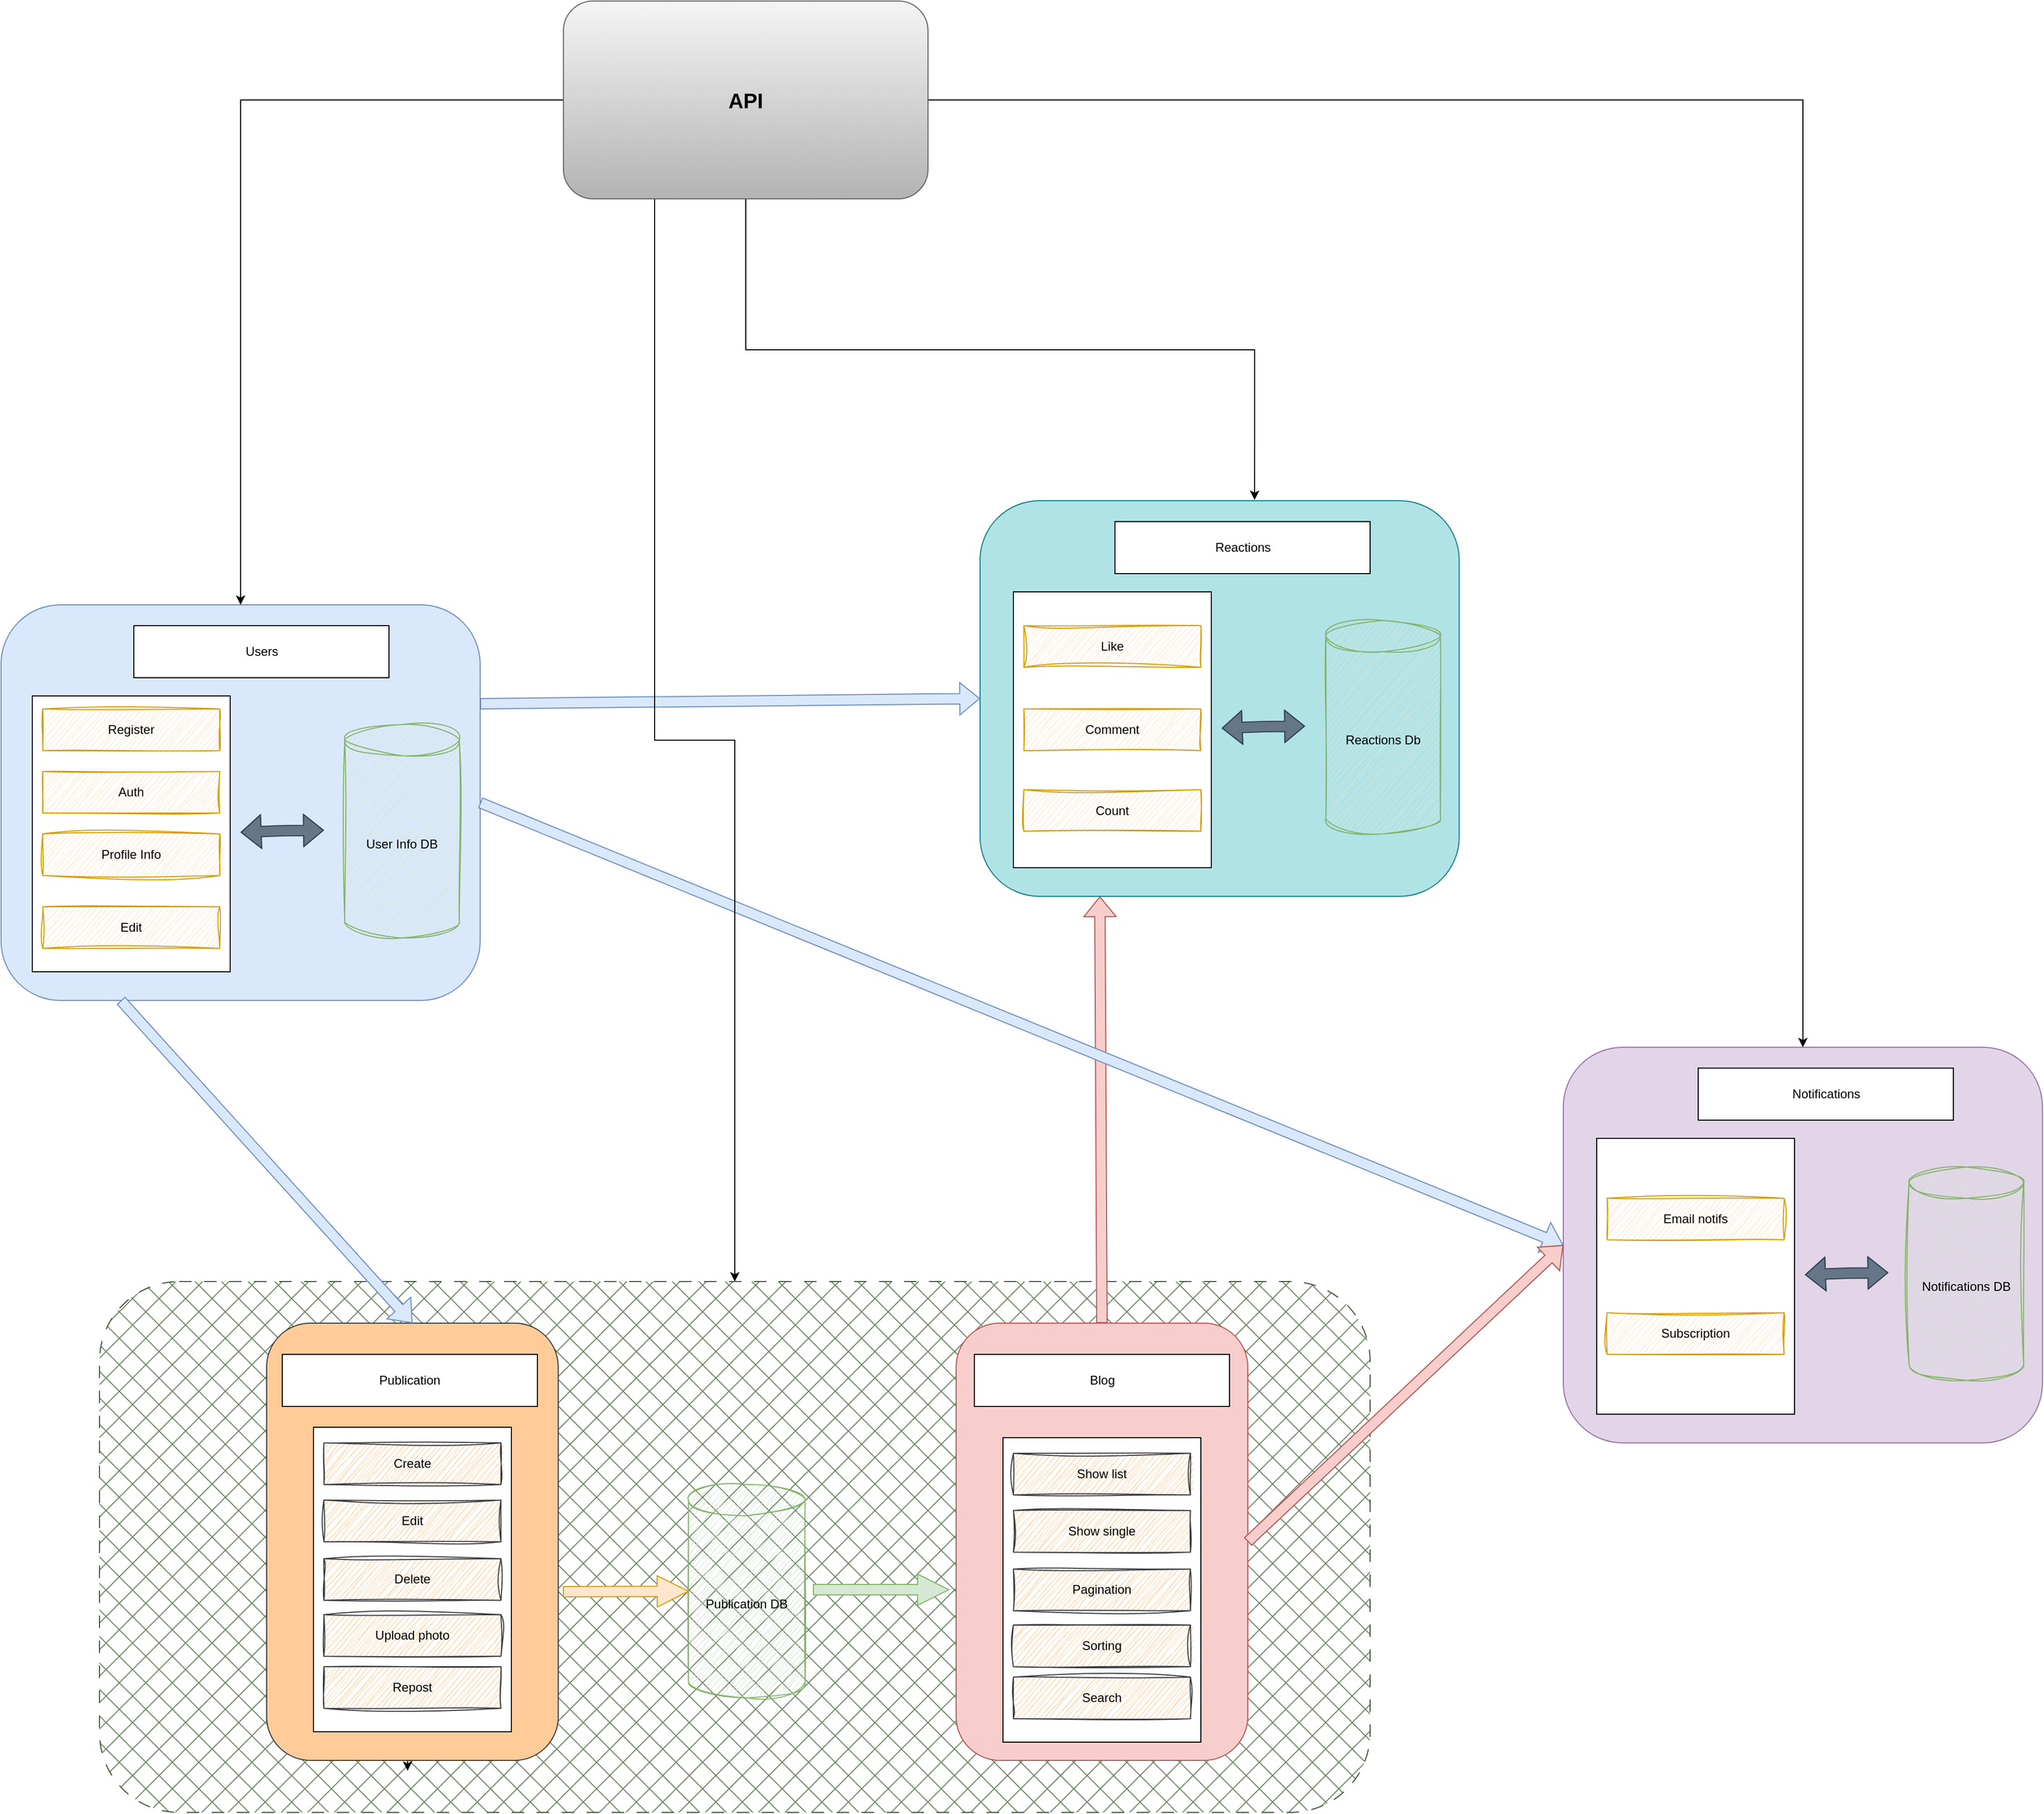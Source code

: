 <mxfile version="21.6.2" type="device">
  <diagram name="Страница 1" id="Gs4tDq5NouZkqfERdZO_">
    <mxGraphModel dx="1638" dy="3329" grid="1" gridSize="10" guides="1" tooltips="1" connect="1" arrows="1" fold="1" page="1" pageScale="1" pageWidth="827" pageHeight="1169" math="0" shadow="0">
      <root>
        <mxCell id="0" />
        <mxCell id="1" parent="0" />
        <mxCell id="DeakzWtA8X_5EcRu_IrN-372" value="" style="rounded=1;whiteSpace=wrap;html=1;dashed=1;dashPattern=12 12;glass=0;shadow=0;fillColor=#6d8764;strokeColor=#3A5431;fillStyle=cross-hatch;fontColor=#ffffff;" vertex="1" parent="1">
          <mxGeometry x="244.5" y="420" width="1220" height="510" as="geometry" />
        </mxCell>
        <mxCell id="DeakzWtA8X_5EcRu_IrN-344" value="" style="rounded=1;whiteSpace=wrap;html=1;fillColor=#f8cecc;strokeColor=#b85450;glass=0;fontStyle=1" vertex="1" parent="1">
          <mxGeometry x="1067" y="460" width="280" height="420" as="geometry" />
        </mxCell>
        <mxCell id="DeakzWtA8X_5EcRu_IrN-308" value="" style="rounded=1;whiteSpace=wrap;html=1;fillColor=#dae8fc;strokeColor=#6c8ebf;glass=0;" vertex="1" parent="1">
          <mxGeometry x="150" y="-230" width="460" height="380" as="geometry" />
        </mxCell>
        <mxCell id="DeakzWtA8X_5EcRu_IrN-309" value="Users" style="rounded=0;whiteSpace=wrap;html=1;" vertex="1" parent="1">
          <mxGeometry x="277.5" y="-210" width="245" height="50" as="geometry" />
        </mxCell>
        <mxCell id="DeakzWtA8X_5EcRu_IrN-310" value="User Info DB" style="shape=cylinder3;whiteSpace=wrap;html=1;boundedLbl=1;backgroundOutline=1;size=15;fillColor=#d5e8d4;strokeColor=#82b366;sketch=1;curveFitting=1;jiggle=2;" vertex="1" parent="1">
          <mxGeometry x="480" y="-115" width="110" height="205" as="geometry" />
        </mxCell>
        <mxCell id="DeakzWtA8X_5EcRu_IrN-321" value="" style="rounded=0;whiteSpace=wrap;html=1;" vertex="1" parent="1">
          <mxGeometry x="180" y="-142.5" width="190" height="265" as="geometry" />
        </mxCell>
        <mxCell id="DeakzWtA8X_5EcRu_IrN-311" value="Register" style="rounded=0;whiteSpace=wrap;html=1;fillColor=#ffe6cc;strokeColor=#d79b00;shadow=0;glass=0;sketch=1;curveFitting=1;jiggle=2;" vertex="1" parent="1">
          <mxGeometry x="190" y="-130" width="170" height="40" as="geometry" />
        </mxCell>
        <mxCell id="DeakzWtA8X_5EcRu_IrN-314" value="Auth" style="rounded=0;whiteSpace=wrap;html=1;fillColor=#ffe6cc;strokeColor=#d79b00;sketch=1;curveFitting=1;jiggle=2;" vertex="1" parent="1">
          <mxGeometry x="190" y="-70" width="170" height="40" as="geometry" />
        </mxCell>
        <mxCell id="DeakzWtA8X_5EcRu_IrN-315" value="Profile Info" style="rounded=0;whiteSpace=wrap;html=1;fillColor=#ffe6cc;strokeColor=#d79b00;sketch=1;curveFitting=1;jiggle=2;" vertex="1" parent="1">
          <mxGeometry x="190" y="-10" width="170" height="40" as="geometry" />
        </mxCell>
        <mxCell id="DeakzWtA8X_5EcRu_IrN-318" value="Edit" style="rounded=0;whiteSpace=wrap;html=1;fillColor=#ffe6cc;strokeColor=#d79b00;sketch=1;curveFitting=1;jiggle=2;" vertex="1" parent="1">
          <mxGeometry x="190" y="60" width="170" height="40" as="geometry" />
        </mxCell>
        <mxCell id="DeakzWtA8X_5EcRu_IrN-323" value="" style="shape=flexArrow;endArrow=classic;startArrow=classic;html=1;rounded=0;fillColor=#647687;strokeColor=#314354;startWidth=21.379;startSize=6.069;" edge="1" parent="1">
          <mxGeometry width="100" height="100" relative="1" as="geometry">
            <mxPoint x="380" y="-11.5" as="sourcePoint" />
            <mxPoint x="460" y="-13.5" as="targetPoint" />
            <Array as="points">
              <mxPoint x="420" y="-13" />
            </Array>
          </mxGeometry>
        </mxCell>
        <mxCell id="DeakzWtA8X_5EcRu_IrN-348" style="edgeStyle=orthogonalEdgeStyle;rounded=0;orthogonalLoop=1;jettySize=auto;html=1;exitX=0.5;exitY=1;exitDx=0;exitDy=0;" edge="1" parent="1" source="DeakzWtA8X_5EcRu_IrN-324">
          <mxGeometry relative="1" as="geometry">
            <mxPoint x="540.333" y="890" as="targetPoint" />
          </mxGeometry>
        </mxCell>
        <mxCell id="DeakzWtA8X_5EcRu_IrN-324" value="" style="rounded=1;whiteSpace=wrap;html=1;fillColor=#ffcc99;strokeColor=#36393d;glass=0;" vertex="1" parent="1">
          <mxGeometry x="405" y="460" width="280" height="420" as="geometry" />
        </mxCell>
        <mxCell id="DeakzWtA8X_5EcRu_IrN-326" value="Publication DB" style="shape=cylinder3;whiteSpace=wrap;html=1;boundedLbl=1;backgroundOutline=1;size=15;fillColor=#d5e8d4;strokeColor=#82b366;sketch=1;curveFitting=1;jiggle=2;" vertex="1" parent="1">
          <mxGeometry x="810" y="615" width="112" height="205" as="geometry" />
        </mxCell>
        <mxCell id="DeakzWtA8X_5EcRu_IrN-327" value="" style="rounded=0;whiteSpace=wrap;html=1;fillColor=default;strokeColor=default;" vertex="1" parent="1">
          <mxGeometry x="450" y="560" width="190" height="292.5" as="geometry" />
        </mxCell>
        <mxCell id="DeakzWtA8X_5EcRu_IrN-328" value="Create" style="rounded=0;whiteSpace=wrap;html=1;fillColor=#ffcc99;strokeColor=#36393d;shadow=0;glass=0;sketch=1;curveFitting=1;jiggle=2;" vertex="1" parent="1">
          <mxGeometry x="460" y="575" width="170" height="40" as="geometry" />
        </mxCell>
        <mxCell id="DeakzWtA8X_5EcRu_IrN-329" value="Edit" style="rounded=0;whiteSpace=wrap;html=1;fillColor=#ffcc99;strokeColor=#36393d;sketch=1;curveFitting=1;jiggle=2;" vertex="1" parent="1">
          <mxGeometry x="460" y="630" width="170" height="40" as="geometry" />
        </mxCell>
        <mxCell id="DeakzWtA8X_5EcRu_IrN-330" value="Delete" style="rounded=0;whiteSpace=wrap;html=1;fillColor=#ffcc99;strokeColor=#36393d;sketch=1;curveFitting=1;jiggle=2;" vertex="1" parent="1">
          <mxGeometry x="460" y="686.25" width="170" height="40" as="geometry" />
        </mxCell>
        <mxCell id="DeakzWtA8X_5EcRu_IrN-331" value="Upload photo" style="rounded=0;whiteSpace=wrap;html=1;fillColor=#ffcc99;strokeColor=#36393d;sketch=1;curveFitting=1;jiggle=2;" vertex="1" parent="1">
          <mxGeometry x="460" y="740" width="170" height="40" as="geometry" />
        </mxCell>
        <mxCell id="DeakzWtA8X_5EcRu_IrN-332" value="" style="endArrow=classic;startArrow=classic;html=1;rounded=0;startWidth=21.379;shape=arrow;strokeColor=#d79b00;fillColor=#ffe6cc;startSize=6.069;entryX=0;entryY=0.5;entryDx=0;entryDy=0;entryPerimeter=0;" edge="1" parent="1" target="DeakzWtA8X_5EcRu_IrN-326">
          <mxGeometry width="100" height="100" relative="1" as="geometry">
            <mxPoint x="690" y="718" as="sourcePoint" />
            <mxPoint x="730" y="716.5" as="targetPoint" />
            <Array as="points">
              <mxPoint x="690" y="717" />
            </Array>
          </mxGeometry>
        </mxCell>
        <mxCell id="DeakzWtA8X_5EcRu_IrN-333" value="Publication" style="rounded=0;whiteSpace=wrap;html=1;" vertex="1" parent="1">
          <mxGeometry x="420" y="490" width="245" height="50" as="geometry" />
        </mxCell>
        <mxCell id="DeakzWtA8X_5EcRu_IrN-335" value="Repost" style="rounded=0;whiteSpace=wrap;html=1;fillColor=#ffcc99;strokeColor=#36393d;sketch=1;curveFitting=1;jiggle=2;" vertex="1" parent="1">
          <mxGeometry x="460" y="790" width="170" height="40" as="geometry" />
        </mxCell>
        <mxCell id="DeakzWtA8X_5EcRu_IrN-336" value="" style="endArrow=classic;startArrow=classic;html=1;rounded=0;startWidth=21.379;shape=arrow;strokeColor=#82b366;fillColor=#d5e8d4;startSize=6.069;" edge="1" parent="1">
          <mxGeometry width="100" height="100" relative="1" as="geometry">
            <mxPoint x="930" y="716.04" as="sourcePoint" />
            <mxPoint x="1060" y="716.04" as="targetPoint" />
            <Array as="points">
              <mxPoint x="958" y="712.46" />
            </Array>
          </mxGeometry>
        </mxCell>
        <mxCell id="DeakzWtA8X_5EcRu_IrN-337" value="" style="rounded=0;whiteSpace=wrap;html=1;fillColor=default;strokeColor=default;" vertex="1" parent="1">
          <mxGeometry x="1112" y="570" width="190" height="292.5" as="geometry" />
        </mxCell>
        <mxCell id="DeakzWtA8X_5EcRu_IrN-338" value="Show list" style="rounded=0;whiteSpace=wrap;html=1;fillColor=#ffcc99;strokeColor=#36393d;shadow=0;glass=0;sketch=1;curveFitting=1;jiggle=2;" vertex="1" parent="1">
          <mxGeometry x="1122" y="585" width="170" height="40" as="geometry" />
        </mxCell>
        <mxCell id="DeakzWtA8X_5EcRu_IrN-339" value="Show single" style="rounded=0;whiteSpace=wrap;html=1;fillColor=#ffcc99;strokeColor=#36393d;sketch=1;curveFitting=1;jiggle=2;" vertex="1" parent="1">
          <mxGeometry x="1122" y="640" width="170" height="40" as="geometry" />
        </mxCell>
        <mxCell id="DeakzWtA8X_5EcRu_IrN-340" value="Pagination" style="rounded=0;whiteSpace=wrap;html=1;fillColor=#ffcc99;strokeColor=#36393d;sketch=1;curveFitting=1;jiggle=2;" vertex="1" parent="1">
          <mxGeometry x="1122" y="696.25" width="170" height="40" as="geometry" />
        </mxCell>
        <mxCell id="DeakzWtA8X_5EcRu_IrN-341" value="Sorting" style="rounded=0;whiteSpace=wrap;html=1;fillColor=#ffcc99;strokeColor=#36393d;sketch=1;curveFitting=1;jiggle=2;" vertex="1" parent="1">
          <mxGeometry x="1122" y="750" width="170" height="40" as="geometry" />
        </mxCell>
        <mxCell id="DeakzWtA8X_5EcRu_IrN-342" value="Search" style="rounded=0;whiteSpace=wrap;html=1;fillColor=#ffcc99;strokeColor=#36393d;sketch=1;curveFitting=1;jiggle=2;" vertex="1" parent="1">
          <mxGeometry x="1122" y="800" width="170" height="40" as="geometry" />
        </mxCell>
        <mxCell id="DeakzWtA8X_5EcRu_IrN-345" value="Blog" style="rounded=0;whiteSpace=wrap;html=1;" vertex="1" parent="1">
          <mxGeometry x="1084.5" y="490" width="245" height="50" as="geometry" />
        </mxCell>
        <mxCell id="DeakzWtA8X_5EcRu_IrN-347" value="" style="shape=flexArrow;endArrow=classic;html=1;rounded=0;exitX=0.25;exitY=1;exitDx=0;exitDy=0;entryX=0.5;entryY=0;entryDx=0;entryDy=0;fillColor=#dae8fc;strokeColor=#6c8ebf;" edge="1" parent="1" source="DeakzWtA8X_5EcRu_IrN-308" target="DeakzWtA8X_5EcRu_IrN-324">
          <mxGeometry width="50" height="50" relative="1" as="geometry">
            <mxPoint x="340" y="640" as="sourcePoint" />
            <mxPoint x="390" y="590" as="targetPoint" />
          </mxGeometry>
        </mxCell>
        <mxCell id="DeakzWtA8X_5EcRu_IrN-349" value="" style="shape=flexArrow;endArrow=classic;html=1;rounded=0;fillColor=#f8cecc;strokeColor=#b85450;exitX=0.5;exitY=0;exitDx=0;exitDy=0;entryX=0.25;entryY=1;entryDx=0;entryDy=0;" edge="1" parent="1" source="DeakzWtA8X_5EcRu_IrN-344" target="DeakzWtA8X_5EcRu_IrN-352">
          <mxGeometry width="50" height="50" relative="1" as="geometry">
            <mxPoint x="1200" y="450" as="sourcePoint" />
            <mxPoint x="1280" y="360" as="targetPoint" />
            <Array as="points" />
          </mxGeometry>
        </mxCell>
        <mxCell id="DeakzWtA8X_5EcRu_IrN-352" value="" style="rounded=1;whiteSpace=wrap;html=1;fillColor=#b0e3e6;strokeColor=#0e8088;glass=0;" vertex="1" parent="1">
          <mxGeometry x="1090" y="-330" width="460" height="380" as="geometry" />
        </mxCell>
        <mxCell id="DeakzWtA8X_5EcRu_IrN-353" value="Reactions" style="rounded=0;whiteSpace=wrap;html=1;" vertex="1" parent="1">
          <mxGeometry x="1219.5" y="-310" width="245" height="50" as="geometry" />
        </mxCell>
        <mxCell id="DeakzWtA8X_5EcRu_IrN-354" value="Reactions Db" style="shape=cylinder3;whiteSpace=wrap;html=1;boundedLbl=1;backgroundOutline=1;size=15;fillColor=#d5e8d4;strokeColor=#82b366;sketch=1;curveFitting=1;jiggle=2;" vertex="1" parent="1">
          <mxGeometry x="1422" y="-215" width="110" height="205" as="geometry" />
        </mxCell>
        <mxCell id="DeakzWtA8X_5EcRu_IrN-355" value="" style="rounded=0;whiteSpace=wrap;html=1;" vertex="1" parent="1">
          <mxGeometry x="1122" y="-242.5" width="190" height="265" as="geometry" />
        </mxCell>
        <mxCell id="DeakzWtA8X_5EcRu_IrN-356" value="Like" style="rounded=0;whiteSpace=wrap;html=1;fillColor=#ffe6cc;strokeColor=#d79b00;shadow=0;glass=0;sketch=1;curveFitting=1;jiggle=2;" vertex="1" parent="1">
          <mxGeometry x="1132" y="-210" width="170" height="40" as="geometry" />
        </mxCell>
        <mxCell id="DeakzWtA8X_5EcRu_IrN-357" value="Comment" style="rounded=0;whiteSpace=wrap;html=1;fillColor=#ffe6cc;strokeColor=#d79b00;sketch=1;curveFitting=1;jiggle=2;" vertex="1" parent="1">
          <mxGeometry x="1132" y="-130" width="170" height="40" as="geometry" />
        </mxCell>
        <mxCell id="DeakzWtA8X_5EcRu_IrN-358" value="Count" style="rounded=0;whiteSpace=wrap;html=1;fillColor=#ffe6cc;strokeColor=#d79b00;sketch=1;curveFitting=1;jiggle=2;" vertex="1" parent="1">
          <mxGeometry x="1132" y="-52.5" width="170" height="40" as="geometry" />
        </mxCell>
        <mxCell id="DeakzWtA8X_5EcRu_IrN-360" value="" style="shape=flexArrow;endArrow=classic;startArrow=classic;html=1;rounded=0;fillColor=#647687;strokeColor=#314354;startWidth=21.379;startSize=6.069;" edge="1" parent="1">
          <mxGeometry width="100" height="100" relative="1" as="geometry">
            <mxPoint x="1322" y="-111.5" as="sourcePoint" />
            <mxPoint x="1402" y="-113.5" as="targetPoint" />
            <Array as="points">
              <mxPoint x="1362" y="-113" />
            </Array>
          </mxGeometry>
        </mxCell>
        <mxCell id="DeakzWtA8X_5EcRu_IrN-361" value="" style="shape=flexArrow;endArrow=classic;html=1;rounded=0;exitX=1;exitY=0.25;exitDx=0;exitDy=0;entryX=0;entryY=0.5;entryDx=0;entryDy=0;fillColor=#dae8fc;strokeColor=#6c8ebf;" edge="1" parent="1" source="DeakzWtA8X_5EcRu_IrN-308" target="DeakzWtA8X_5EcRu_IrN-352">
          <mxGeometry width="50" height="50" relative="1" as="geometry">
            <mxPoint x="1040" y="480" as="sourcePoint" />
            <mxPoint x="1090" y="430" as="targetPoint" />
            <Array as="points" />
          </mxGeometry>
        </mxCell>
        <mxCell id="DeakzWtA8X_5EcRu_IrN-362" value="" style="rounded=1;whiteSpace=wrap;html=1;fillColor=#e1d5e7;strokeColor=#9673a6;glass=0;" vertex="1" parent="1">
          <mxGeometry x="1650" y="195" width="460" height="380" as="geometry" />
        </mxCell>
        <mxCell id="DeakzWtA8X_5EcRu_IrN-363" value="Notifications" style="rounded=0;whiteSpace=wrap;html=1;" vertex="1" parent="1">
          <mxGeometry x="1779.5" y="215" width="245" height="50" as="geometry" />
        </mxCell>
        <mxCell id="DeakzWtA8X_5EcRu_IrN-364" value="Notifications DB" style="shape=cylinder3;whiteSpace=wrap;html=1;boundedLbl=1;backgroundOutline=1;size=15;fillColor=#d5e8d4;strokeColor=#82b366;sketch=1;curveFitting=1;jiggle=2;" vertex="1" parent="1">
          <mxGeometry x="1982" y="310" width="110" height="205" as="geometry" />
        </mxCell>
        <mxCell id="DeakzWtA8X_5EcRu_IrN-365" value="" style="rounded=0;whiteSpace=wrap;html=1;" vertex="1" parent="1">
          <mxGeometry x="1682" y="282.5" width="190" height="265" as="geometry" />
        </mxCell>
        <mxCell id="DeakzWtA8X_5EcRu_IrN-366" value="Email notifs" style="rounded=0;whiteSpace=wrap;html=1;fillColor=#ffe6cc;strokeColor=#d79b00;shadow=0;glass=0;sketch=1;curveFitting=1;jiggle=2;" vertex="1" parent="1">
          <mxGeometry x="1692" y="340" width="170" height="40" as="geometry" />
        </mxCell>
        <mxCell id="DeakzWtA8X_5EcRu_IrN-367" value="Subscription" style="rounded=0;whiteSpace=wrap;html=1;fillColor=#ffe6cc;strokeColor=#d79b00;sketch=1;curveFitting=1;jiggle=2;" vertex="1" parent="1">
          <mxGeometry x="1692" y="450" width="170" height="40" as="geometry" />
        </mxCell>
        <mxCell id="DeakzWtA8X_5EcRu_IrN-369" value="" style="shape=flexArrow;endArrow=classic;startArrow=classic;html=1;rounded=0;fillColor=#647687;strokeColor=#314354;startWidth=21.379;startSize=6.069;" edge="1" parent="1">
          <mxGeometry width="100" height="100" relative="1" as="geometry">
            <mxPoint x="1882" y="413.5" as="sourcePoint" />
            <mxPoint x="1962" y="411.5" as="targetPoint" />
            <Array as="points">
              <mxPoint x="1922" y="412" />
            </Array>
          </mxGeometry>
        </mxCell>
        <mxCell id="DeakzWtA8X_5EcRu_IrN-370" value="" style="shape=flexArrow;endArrow=classic;html=1;rounded=0;exitX=1;exitY=0.5;exitDx=0;exitDy=0;entryX=0;entryY=0.5;entryDx=0;entryDy=0;fillColor=#dae8fc;strokeColor=#6c8ebf;" edge="1" parent="1" source="DeakzWtA8X_5EcRu_IrN-308" target="DeakzWtA8X_5EcRu_IrN-362">
          <mxGeometry width="50" height="50" relative="1" as="geometry">
            <mxPoint x="1340" y="310" as="sourcePoint" />
            <mxPoint x="1390" y="260" as="targetPoint" />
          </mxGeometry>
        </mxCell>
        <mxCell id="DeakzWtA8X_5EcRu_IrN-371" value="" style="shape=flexArrow;endArrow=classic;html=1;rounded=0;exitX=1;exitY=0.5;exitDx=0;exitDy=0;entryX=0;entryY=0.5;entryDx=0;entryDy=0;fillColor=#f8cecc;strokeColor=#b85450;" edge="1" parent="1" source="DeakzWtA8X_5EcRu_IrN-344" target="DeakzWtA8X_5EcRu_IrN-362">
          <mxGeometry width="50" height="50" relative="1" as="geometry">
            <mxPoint x="1340" y="310" as="sourcePoint" />
            <mxPoint x="1390" y="260" as="targetPoint" />
          </mxGeometry>
        </mxCell>
        <mxCell id="DeakzWtA8X_5EcRu_IrN-374" style="edgeStyle=orthogonalEdgeStyle;rounded=0;orthogonalLoop=1;jettySize=auto;html=1;entryX=0.5;entryY=0;entryDx=0;entryDy=0;" edge="1" parent="1" source="DeakzWtA8X_5EcRu_IrN-373" target="DeakzWtA8X_5EcRu_IrN-308">
          <mxGeometry relative="1" as="geometry" />
        </mxCell>
        <mxCell id="DeakzWtA8X_5EcRu_IrN-375" style="edgeStyle=orthogonalEdgeStyle;rounded=0;orthogonalLoop=1;jettySize=auto;html=1;exitX=0.5;exitY=1;exitDx=0;exitDy=0;entryX=0.573;entryY=-0.002;entryDx=0;entryDy=0;entryPerimeter=0;" edge="1" parent="1" source="DeakzWtA8X_5EcRu_IrN-373" target="DeakzWtA8X_5EcRu_IrN-352">
          <mxGeometry relative="1" as="geometry" />
        </mxCell>
        <mxCell id="DeakzWtA8X_5EcRu_IrN-376" style="edgeStyle=orthogonalEdgeStyle;rounded=0;orthogonalLoop=1;jettySize=auto;html=1;exitX=0.25;exitY=1;exitDx=0;exitDy=0;entryX=0.5;entryY=0;entryDx=0;entryDy=0;" edge="1" parent="1" source="DeakzWtA8X_5EcRu_IrN-373" target="DeakzWtA8X_5EcRu_IrN-372">
          <mxGeometry relative="1" as="geometry" />
        </mxCell>
        <mxCell id="DeakzWtA8X_5EcRu_IrN-377" style="edgeStyle=orthogonalEdgeStyle;rounded=0;orthogonalLoop=1;jettySize=auto;html=1;exitX=1;exitY=0.5;exitDx=0;exitDy=0;" edge="1" parent="1" source="DeakzWtA8X_5EcRu_IrN-373" target="DeakzWtA8X_5EcRu_IrN-362">
          <mxGeometry relative="1" as="geometry" />
        </mxCell>
        <mxCell id="DeakzWtA8X_5EcRu_IrN-373" value="API" style="rounded=1;whiteSpace=wrap;html=1;fillColor=#f5f5f5;strokeColor=#666666;fillStyle=zigzag-line;fontSize=20;fontStyle=1;gradientColor=#b3b3b3;" vertex="1" parent="1">
          <mxGeometry x="690" y="-810" width="350" height="190" as="geometry" />
        </mxCell>
      </root>
    </mxGraphModel>
  </diagram>
</mxfile>
